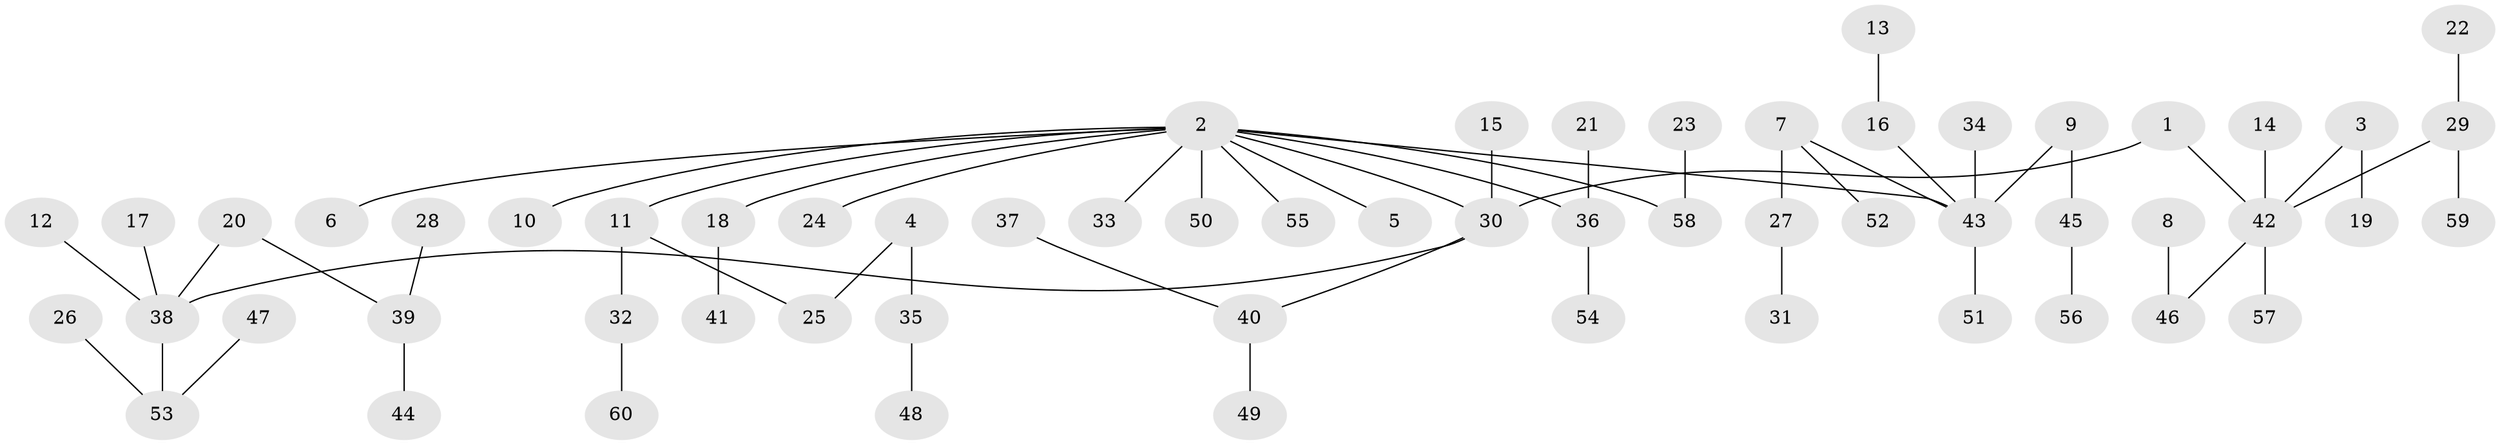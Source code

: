 // original degree distribution, {8: 0.03333333333333333, 6: 0.016666666666666666, 4: 0.041666666666666664, 2: 0.275, 3: 0.11666666666666667, 1: 0.5083333333333333, 5: 0.008333333333333333}
// Generated by graph-tools (version 1.1) at 2025/26/03/09/25 03:26:24]
// undirected, 60 vertices, 59 edges
graph export_dot {
graph [start="1"]
  node [color=gray90,style=filled];
  1;
  2;
  3;
  4;
  5;
  6;
  7;
  8;
  9;
  10;
  11;
  12;
  13;
  14;
  15;
  16;
  17;
  18;
  19;
  20;
  21;
  22;
  23;
  24;
  25;
  26;
  27;
  28;
  29;
  30;
  31;
  32;
  33;
  34;
  35;
  36;
  37;
  38;
  39;
  40;
  41;
  42;
  43;
  44;
  45;
  46;
  47;
  48;
  49;
  50;
  51;
  52;
  53;
  54;
  55;
  56;
  57;
  58;
  59;
  60;
  1 -- 30 [weight=1.0];
  1 -- 42 [weight=1.0];
  2 -- 5 [weight=1.0];
  2 -- 6 [weight=1.0];
  2 -- 10 [weight=1.0];
  2 -- 11 [weight=1.0];
  2 -- 18 [weight=1.0];
  2 -- 24 [weight=1.0];
  2 -- 30 [weight=1.0];
  2 -- 33 [weight=1.0];
  2 -- 36 [weight=1.0];
  2 -- 43 [weight=1.0];
  2 -- 50 [weight=1.0];
  2 -- 55 [weight=1.0];
  2 -- 58 [weight=1.0];
  3 -- 19 [weight=1.0];
  3 -- 42 [weight=1.0];
  4 -- 25 [weight=1.0];
  4 -- 35 [weight=1.0];
  7 -- 27 [weight=1.0];
  7 -- 43 [weight=1.0];
  7 -- 52 [weight=1.0];
  8 -- 46 [weight=1.0];
  9 -- 43 [weight=1.0];
  9 -- 45 [weight=1.0];
  11 -- 25 [weight=1.0];
  11 -- 32 [weight=1.0];
  12 -- 38 [weight=1.0];
  13 -- 16 [weight=1.0];
  14 -- 42 [weight=1.0];
  15 -- 30 [weight=1.0];
  16 -- 43 [weight=1.0];
  17 -- 38 [weight=1.0];
  18 -- 41 [weight=1.0];
  20 -- 38 [weight=1.0];
  20 -- 39 [weight=1.0];
  21 -- 36 [weight=1.0];
  22 -- 29 [weight=1.0];
  23 -- 58 [weight=1.0];
  26 -- 53 [weight=1.0];
  27 -- 31 [weight=1.0];
  28 -- 39 [weight=1.0];
  29 -- 42 [weight=1.0];
  29 -- 59 [weight=1.0];
  30 -- 38 [weight=1.0];
  30 -- 40 [weight=1.0];
  32 -- 60 [weight=1.0];
  34 -- 43 [weight=1.0];
  35 -- 48 [weight=1.0];
  36 -- 54 [weight=1.0];
  37 -- 40 [weight=1.0];
  38 -- 53 [weight=1.0];
  39 -- 44 [weight=1.0];
  40 -- 49 [weight=1.0];
  42 -- 46 [weight=1.0];
  42 -- 57 [weight=1.0];
  43 -- 51 [weight=1.0];
  45 -- 56 [weight=1.0];
  47 -- 53 [weight=1.0];
}
